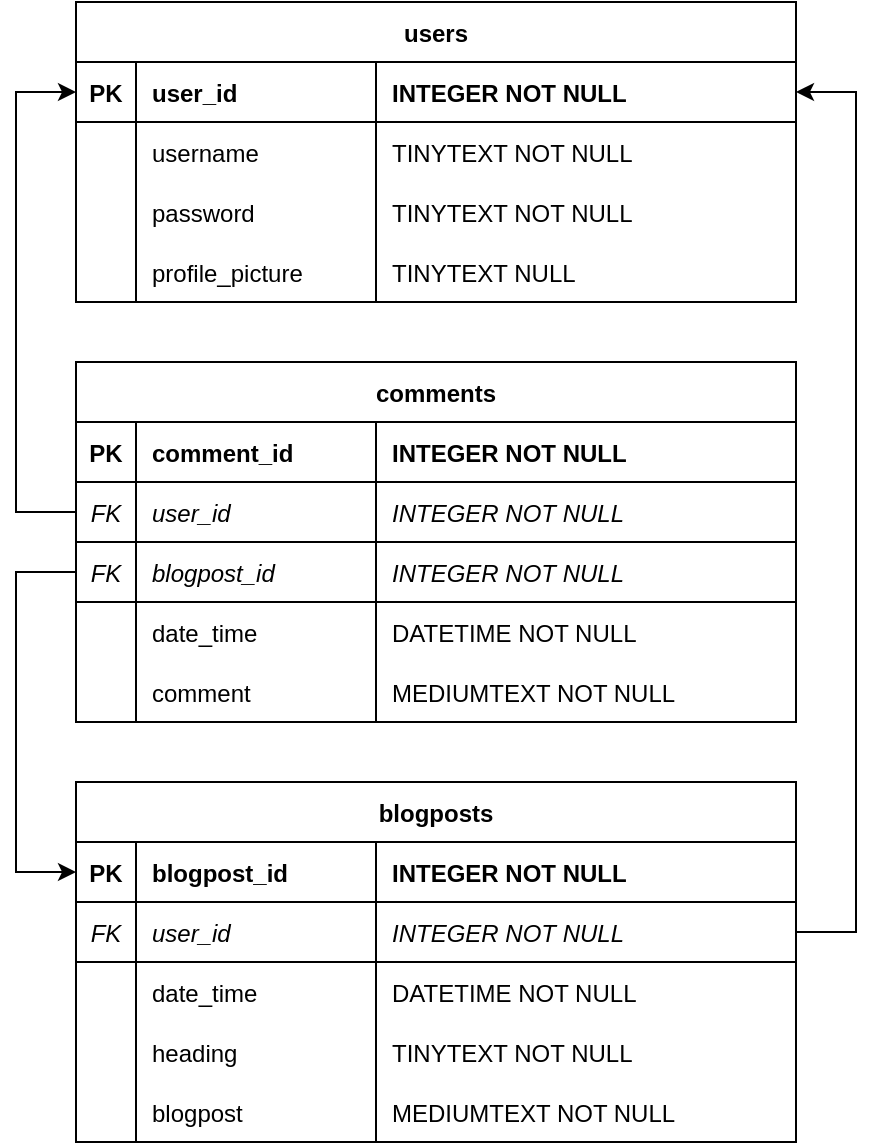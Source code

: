 <mxfile version="21.8.0" type="device">
  <diagram name="Seite-1" id="A0nAn10AG5nD_JCiK4sQ">
    <mxGraphModel dx="1562" dy="3164" grid="1" gridSize="10" guides="1" tooltips="1" connect="1" arrows="1" fold="1" page="1" pageScale="1" pageWidth="827" pageHeight="1169" math="0" shadow="0">
      <root>
        <mxCell id="0" />
        <mxCell id="1" parent="0" />
        <mxCell id="b723AcXn8wl6Y3Nh5lAQ-1" value="users" style="shape=table;startSize=30;container=1;collapsible=1;childLayout=tableLayout;fixedRows=1;rowLines=0;fontStyle=1;align=center;resizeLast=1;" parent="1" vertex="1">
          <mxGeometry x="70" y="-2320" width="360" height="150" as="geometry" />
        </mxCell>
        <mxCell id="b723AcXn8wl6Y3Nh5lAQ-2" value="" style="shape=partialRectangle;collapsible=0;dropTarget=0;pointerEvents=0;fillColor=none;points=[[0,0.5],[1,0.5]];portConstraint=eastwest;top=0;left=0;right=0;bottom=1;" parent="b723AcXn8wl6Y3Nh5lAQ-1" vertex="1">
          <mxGeometry y="30" width="360" height="30" as="geometry" />
        </mxCell>
        <mxCell id="b723AcXn8wl6Y3Nh5lAQ-3" value="PK" style="shape=partialRectangle;overflow=hidden;connectable=0;fillColor=none;top=0;left=0;bottom=0;right=0;fontStyle=1;" parent="b723AcXn8wl6Y3Nh5lAQ-2" vertex="1">
          <mxGeometry width="30" height="30" as="geometry">
            <mxRectangle width="30" height="30" as="alternateBounds" />
          </mxGeometry>
        </mxCell>
        <mxCell id="b723AcXn8wl6Y3Nh5lAQ-4" value="user_id" style="shape=partialRectangle;overflow=hidden;connectable=0;fillColor=none;top=0;left=0;bottom=0;right=0;align=left;spacingLeft=6;fontStyle=1;" parent="b723AcXn8wl6Y3Nh5lAQ-2" vertex="1">
          <mxGeometry x="30" width="120" height="30" as="geometry">
            <mxRectangle width="120" height="30" as="alternateBounds" />
          </mxGeometry>
        </mxCell>
        <mxCell id="b723AcXn8wl6Y3Nh5lAQ-5" value="INTEGER NOT NULL" style="shape=partialRectangle;overflow=hidden;connectable=0;fillColor=none;top=0;left=0;bottom=0;right=0;align=left;spacingLeft=6;fontStyle=1;" parent="b723AcXn8wl6Y3Nh5lAQ-2" vertex="1">
          <mxGeometry x="150" width="210" height="30" as="geometry">
            <mxRectangle width="210" height="30" as="alternateBounds" />
          </mxGeometry>
        </mxCell>
        <mxCell id="b723AcXn8wl6Y3Nh5lAQ-6" value="" style="shape=partialRectangle;collapsible=0;dropTarget=0;pointerEvents=0;fillColor=none;points=[[0,0.5],[1,0.5]];portConstraint=eastwest;top=0;left=0;right=0;bottom=0;" parent="b723AcXn8wl6Y3Nh5lAQ-1" vertex="1">
          <mxGeometry y="60" width="360" height="30" as="geometry" />
        </mxCell>
        <mxCell id="b723AcXn8wl6Y3Nh5lAQ-7" value="" style="shape=partialRectangle;overflow=hidden;connectable=0;fillColor=none;top=0;left=0;bottom=0;right=0;" parent="b723AcXn8wl6Y3Nh5lAQ-6" vertex="1">
          <mxGeometry width="30" height="30" as="geometry">
            <mxRectangle width="30" height="30" as="alternateBounds" />
          </mxGeometry>
        </mxCell>
        <mxCell id="b723AcXn8wl6Y3Nh5lAQ-8" value="username" style="shape=partialRectangle;overflow=hidden;connectable=0;fillColor=none;top=0;left=0;bottom=0;right=0;align=left;spacingLeft=6;" parent="b723AcXn8wl6Y3Nh5lAQ-6" vertex="1">
          <mxGeometry x="30" width="120" height="30" as="geometry">
            <mxRectangle width="120" height="30" as="alternateBounds" />
          </mxGeometry>
        </mxCell>
        <mxCell id="b723AcXn8wl6Y3Nh5lAQ-9" value="TINYTEXT NOT NULL" style="shape=partialRectangle;overflow=hidden;connectable=0;fillColor=none;top=0;left=0;bottom=0;right=0;align=left;spacingLeft=6;" parent="b723AcXn8wl6Y3Nh5lAQ-6" vertex="1">
          <mxGeometry x="150" width="210" height="30" as="geometry">
            <mxRectangle width="210" height="30" as="alternateBounds" />
          </mxGeometry>
        </mxCell>
        <mxCell id="b723AcXn8wl6Y3Nh5lAQ-10" style="shape=partialRectangle;collapsible=0;dropTarget=0;pointerEvents=0;fillColor=none;points=[[0,0.5],[1,0.5]];portConstraint=eastwest;top=0;left=0;right=0;bottom=0;" parent="b723AcXn8wl6Y3Nh5lAQ-1" vertex="1">
          <mxGeometry y="90" width="360" height="30" as="geometry" />
        </mxCell>
        <mxCell id="b723AcXn8wl6Y3Nh5lAQ-11" style="shape=partialRectangle;overflow=hidden;connectable=0;fillColor=none;top=0;left=0;bottom=0;right=0;" parent="b723AcXn8wl6Y3Nh5lAQ-10" vertex="1">
          <mxGeometry width="30" height="30" as="geometry">
            <mxRectangle width="30" height="30" as="alternateBounds" />
          </mxGeometry>
        </mxCell>
        <mxCell id="b723AcXn8wl6Y3Nh5lAQ-12" value="password" style="shape=partialRectangle;overflow=hidden;connectable=0;fillColor=none;top=0;left=0;bottom=0;right=0;align=left;spacingLeft=6;" parent="b723AcXn8wl6Y3Nh5lAQ-10" vertex="1">
          <mxGeometry x="30" width="120" height="30" as="geometry">
            <mxRectangle width="120" height="30" as="alternateBounds" />
          </mxGeometry>
        </mxCell>
        <mxCell id="b723AcXn8wl6Y3Nh5lAQ-13" value="TINYTEXT NOT NULL" style="shape=partialRectangle;overflow=hidden;connectable=0;fillColor=none;top=0;left=0;bottom=0;right=0;align=left;spacingLeft=6;" parent="b723AcXn8wl6Y3Nh5lAQ-10" vertex="1">
          <mxGeometry x="150" width="210" height="30" as="geometry">
            <mxRectangle width="210" height="30" as="alternateBounds" />
          </mxGeometry>
        </mxCell>
        <mxCell id="8yxsa4bEDNNeUkSnKfzB-1" style="shape=partialRectangle;collapsible=0;dropTarget=0;pointerEvents=0;fillColor=none;points=[[0,0.5],[1,0.5]];portConstraint=eastwest;top=0;left=0;right=0;bottom=0;" parent="b723AcXn8wl6Y3Nh5lAQ-1" vertex="1">
          <mxGeometry y="120" width="360" height="30" as="geometry" />
        </mxCell>
        <mxCell id="8yxsa4bEDNNeUkSnKfzB-2" style="shape=partialRectangle;overflow=hidden;connectable=0;fillColor=none;top=0;left=0;bottom=0;right=0;" parent="8yxsa4bEDNNeUkSnKfzB-1" vertex="1">
          <mxGeometry width="30" height="30" as="geometry">
            <mxRectangle width="30" height="30" as="alternateBounds" />
          </mxGeometry>
        </mxCell>
        <mxCell id="8yxsa4bEDNNeUkSnKfzB-3" value="profile_picture" style="shape=partialRectangle;overflow=hidden;connectable=0;fillColor=none;top=0;left=0;bottom=0;right=0;align=left;spacingLeft=6;" parent="8yxsa4bEDNNeUkSnKfzB-1" vertex="1">
          <mxGeometry x="30" width="120" height="30" as="geometry">
            <mxRectangle width="120" height="30" as="alternateBounds" />
          </mxGeometry>
        </mxCell>
        <mxCell id="8yxsa4bEDNNeUkSnKfzB-4" value="TINYTEXT NULL" style="shape=partialRectangle;overflow=hidden;connectable=0;fillColor=none;top=0;left=0;bottom=0;right=0;align=left;spacingLeft=6;" parent="8yxsa4bEDNNeUkSnKfzB-1" vertex="1">
          <mxGeometry x="150" width="210" height="30" as="geometry">
            <mxRectangle width="210" height="30" as="alternateBounds" />
          </mxGeometry>
        </mxCell>
        <mxCell id="b723AcXn8wl6Y3Nh5lAQ-14" value="blogposts" style="shape=table;startSize=30;container=1;collapsible=1;childLayout=tableLayout;fixedRows=1;rowLines=0;fontStyle=1;align=center;resizeLast=1;" parent="1" vertex="1">
          <mxGeometry x="70" y="-1930" width="360" height="180" as="geometry" />
        </mxCell>
        <mxCell id="b723AcXn8wl6Y3Nh5lAQ-15" value="" style="shape=partialRectangle;collapsible=0;dropTarget=0;pointerEvents=0;fillColor=none;points=[[0,0.5],[1,0.5]];portConstraint=eastwest;top=0;left=0;right=0;bottom=1;" parent="b723AcXn8wl6Y3Nh5lAQ-14" vertex="1">
          <mxGeometry y="30" width="360" height="30" as="geometry" />
        </mxCell>
        <mxCell id="b723AcXn8wl6Y3Nh5lAQ-16" value="PK" style="shape=partialRectangle;overflow=hidden;connectable=0;fillColor=none;top=0;left=0;bottom=0;right=0;fontStyle=1;" parent="b723AcXn8wl6Y3Nh5lAQ-15" vertex="1">
          <mxGeometry width="30" height="30" as="geometry">
            <mxRectangle width="30" height="30" as="alternateBounds" />
          </mxGeometry>
        </mxCell>
        <mxCell id="b723AcXn8wl6Y3Nh5lAQ-17" value="blogpost_id" style="shape=partialRectangle;overflow=hidden;connectable=0;fillColor=none;top=0;left=0;bottom=0;right=0;align=left;spacingLeft=6;fontStyle=1;" parent="b723AcXn8wl6Y3Nh5lAQ-15" vertex="1">
          <mxGeometry x="30" width="120" height="30" as="geometry">
            <mxRectangle width="120" height="30" as="alternateBounds" />
          </mxGeometry>
        </mxCell>
        <mxCell id="b723AcXn8wl6Y3Nh5lAQ-18" value="INTEGER NOT NULL" style="shape=partialRectangle;overflow=hidden;connectable=0;fillColor=none;top=0;left=0;bottom=0;right=0;align=left;spacingLeft=6;fontStyle=1;" parent="b723AcXn8wl6Y3Nh5lAQ-15" vertex="1">
          <mxGeometry x="150" width="210" height="30" as="geometry">
            <mxRectangle width="210" height="30" as="alternateBounds" />
          </mxGeometry>
        </mxCell>
        <mxCell id="b723AcXn8wl6Y3Nh5lAQ-27" style="shape=partialRectangle;collapsible=0;dropTarget=0;pointerEvents=0;fillColor=none;points=[[0,0.5],[1,0.5]];portConstraint=eastwest;top=0;left=0;right=0;bottom=1;" parent="b723AcXn8wl6Y3Nh5lAQ-14" vertex="1">
          <mxGeometry y="60" width="360" height="30" as="geometry" />
        </mxCell>
        <mxCell id="b723AcXn8wl6Y3Nh5lAQ-28" value="FK" style="shape=partialRectangle;overflow=hidden;connectable=0;fillColor=none;top=0;left=0;bottom=0;right=0;fontStyle=2;" parent="b723AcXn8wl6Y3Nh5lAQ-27" vertex="1">
          <mxGeometry width="30" height="30" as="geometry">
            <mxRectangle width="30" height="30" as="alternateBounds" />
          </mxGeometry>
        </mxCell>
        <mxCell id="b723AcXn8wl6Y3Nh5lAQ-29" value="user_id" style="shape=partialRectangle;overflow=hidden;connectable=0;fillColor=none;top=0;left=0;bottom=0;right=0;align=left;spacingLeft=6;fontStyle=2;" parent="b723AcXn8wl6Y3Nh5lAQ-27" vertex="1">
          <mxGeometry x="30" width="120" height="30" as="geometry">
            <mxRectangle width="120" height="30" as="alternateBounds" />
          </mxGeometry>
        </mxCell>
        <mxCell id="b723AcXn8wl6Y3Nh5lAQ-30" value="INTEGER NOT NULL" style="shape=partialRectangle;overflow=hidden;connectable=0;fillColor=none;top=0;left=0;bottom=0;right=0;align=left;spacingLeft=6;fontStyle=2;" parent="b723AcXn8wl6Y3Nh5lAQ-27" vertex="1">
          <mxGeometry x="150" width="210" height="30" as="geometry">
            <mxRectangle width="210" height="30" as="alternateBounds" />
          </mxGeometry>
        </mxCell>
        <mxCell id="b723AcXn8wl6Y3Nh5lAQ-23" style="shape=partialRectangle;collapsible=0;dropTarget=0;pointerEvents=0;fillColor=none;points=[[0,0.5],[1,0.5]];portConstraint=eastwest;top=0;left=0;right=0;bottom=0;" parent="b723AcXn8wl6Y3Nh5lAQ-14" vertex="1">
          <mxGeometry y="90" width="360" height="30" as="geometry" />
        </mxCell>
        <mxCell id="b723AcXn8wl6Y3Nh5lAQ-24" style="shape=partialRectangle;overflow=hidden;connectable=0;fillColor=none;top=0;left=0;bottom=0;right=0;" parent="b723AcXn8wl6Y3Nh5lAQ-23" vertex="1">
          <mxGeometry width="30" height="30" as="geometry">
            <mxRectangle width="30" height="30" as="alternateBounds" />
          </mxGeometry>
        </mxCell>
        <mxCell id="b723AcXn8wl6Y3Nh5lAQ-25" value="date_time" style="shape=partialRectangle;overflow=hidden;connectable=0;fillColor=none;top=0;left=0;bottom=0;right=0;align=left;spacingLeft=6;" parent="b723AcXn8wl6Y3Nh5lAQ-23" vertex="1">
          <mxGeometry x="30" width="120" height="30" as="geometry">
            <mxRectangle width="120" height="30" as="alternateBounds" />
          </mxGeometry>
        </mxCell>
        <mxCell id="b723AcXn8wl6Y3Nh5lAQ-26" value="DATETIME NOT NULL" style="shape=partialRectangle;overflow=hidden;connectable=0;fillColor=none;top=0;left=0;bottom=0;right=0;align=left;spacingLeft=6;" parent="b723AcXn8wl6Y3Nh5lAQ-23" vertex="1">
          <mxGeometry x="150" width="210" height="30" as="geometry">
            <mxRectangle width="210" height="30" as="alternateBounds" />
          </mxGeometry>
        </mxCell>
        <mxCell id="I4wa7qSPdMK8R-UxAYCB-9" style="shape=partialRectangle;collapsible=0;dropTarget=0;pointerEvents=0;fillColor=none;points=[[0,0.5],[1,0.5]];portConstraint=eastwest;top=0;left=0;right=0;bottom=0;" parent="b723AcXn8wl6Y3Nh5lAQ-14" vertex="1">
          <mxGeometry y="120" width="360" height="30" as="geometry" />
        </mxCell>
        <mxCell id="I4wa7qSPdMK8R-UxAYCB-10" style="shape=partialRectangle;overflow=hidden;connectable=0;fillColor=none;top=0;left=0;bottom=0;right=0;" parent="I4wa7qSPdMK8R-UxAYCB-9" vertex="1">
          <mxGeometry width="30" height="30" as="geometry">
            <mxRectangle width="30" height="30" as="alternateBounds" />
          </mxGeometry>
        </mxCell>
        <mxCell id="I4wa7qSPdMK8R-UxAYCB-11" value="heading" style="shape=partialRectangle;overflow=hidden;connectable=0;fillColor=none;top=0;left=0;bottom=0;right=0;align=left;spacingLeft=6;" parent="I4wa7qSPdMK8R-UxAYCB-9" vertex="1">
          <mxGeometry x="30" width="120" height="30" as="geometry">
            <mxRectangle width="120" height="30" as="alternateBounds" />
          </mxGeometry>
        </mxCell>
        <mxCell id="I4wa7qSPdMK8R-UxAYCB-12" value="TINYTEXT NOT NULL" style="shape=partialRectangle;overflow=hidden;connectable=0;fillColor=none;top=0;left=0;bottom=0;right=0;align=left;spacingLeft=6;" parent="I4wa7qSPdMK8R-UxAYCB-9" vertex="1">
          <mxGeometry x="150" width="210" height="30" as="geometry">
            <mxRectangle width="210" height="30" as="alternateBounds" />
          </mxGeometry>
        </mxCell>
        <mxCell id="b723AcXn8wl6Y3Nh5lAQ-31" style="shape=partialRectangle;collapsible=0;dropTarget=0;pointerEvents=0;fillColor=none;points=[[0,0.5],[1,0.5]];portConstraint=eastwest;top=0;left=0;right=0;bottom=0;" parent="b723AcXn8wl6Y3Nh5lAQ-14" vertex="1">
          <mxGeometry y="150" width="360" height="30" as="geometry" />
        </mxCell>
        <mxCell id="b723AcXn8wl6Y3Nh5lAQ-32" style="shape=partialRectangle;overflow=hidden;connectable=0;fillColor=none;top=0;left=0;bottom=0;right=0;" parent="b723AcXn8wl6Y3Nh5lAQ-31" vertex="1">
          <mxGeometry width="30" height="30" as="geometry">
            <mxRectangle width="30" height="30" as="alternateBounds" />
          </mxGeometry>
        </mxCell>
        <mxCell id="b723AcXn8wl6Y3Nh5lAQ-33" value="blogpost" style="shape=partialRectangle;overflow=hidden;connectable=0;fillColor=none;top=0;left=0;bottom=0;right=0;align=left;spacingLeft=6;" parent="b723AcXn8wl6Y3Nh5lAQ-31" vertex="1">
          <mxGeometry x="30" width="120" height="30" as="geometry">
            <mxRectangle width="120" height="30" as="alternateBounds" />
          </mxGeometry>
        </mxCell>
        <mxCell id="b723AcXn8wl6Y3Nh5lAQ-34" value="MEDIUMTEXT NOT NULL" style="shape=partialRectangle;overflow=hidden;connectable=0;fillColor=none;top=0;left=0;bottom=0;right=0;align=left;spacingLeft=6;" parent="b723AcXn8wl6Y3Nh5lAQ-31" vertex="1">
          <mxGeometry x="150" width="210" height="30" as="geometry">
            <mxRectangle width="210" height="30" as="alternateBounds" />
          </mxGeometry>
        </mxCell>
        <mxCell id="b723AcXn8wl6Y3Nh5lAQ-35" value="comments" style="shape=table;startSize=30;container=1;collapsible=1;childLayout=tableLayout;fixedRows=1;rowLines=0;fontStyle=1;align=center;resizeLast=1;" parent="1" vertex="1">
          <mxGeometry x="70" y="-2140" width="360" height="180" as="geometry" />
        </mxCell>
        <mxCell id="b723AcXn8wl6Y3Nh5lAQ-36" value="" style="shape=partialRectangle;collapsible=0;dropTarget=0;pointerEvents=0;fillColor=none;points=[[0,0.5],[1,0.5]];portConstraint=eastwest;top=0;left=0;right=0;bottom=1;" parent="b723AcXn8wl6Y3Nh5lAQ-35" vertex="1">
          <mxGeometry y="30" width="360" height="30" as="geometry" />
        </mxCell>
        <mxCell id="b723AcXn8wl6Y3Nh5lAQ-37" value="PK" style="shape=partialRectangle;overflow=hidden;connectable=0;fillColor=none;top=0;left=0;bottom=0;right=0;fontStyle=1;" parent="b723AcXn8wl6Y3Nh5lAQ-36" vertex="1">
          <mxGeometry width="30" height="30" as="geometry">
            <mxRectangle width="30" height="30" as="alternateBounds" />
          </mxGeometry>
        </mxCell>
        <mxCell id="b723AcXn8wl6Y3Nh5lAQ-38" value="comment_id" style="shape=partialRectangle;overflow=hidden;connectable=0;fillColor=none;top=0;left=0;bottom=0;right=0;align=left;spacingLeft=6;fontStyle=1;" parent="b723AcXn8wl6Y3Nh5lAQ-36" vertex="1">
          <mxGeometry x="30" width="120" height="30" as="geometry">
            <mxRectangle width="120" height="30" as="alternateBounds" />
          </mxGeometry>
        </mxCell>
        <mxCell id="b723AcXn8wl6Y3Nh5lAQ-39" value="INTEGER NOT NULL" style="shape=partialRectangle;overflow=hidden;connectable=0;fillColor=none;top=0;left=0;bottom=0;right=0;align=left;spacingLeft=6;fontStyle=1;" parent="b723AcXn8wl6Y3Nh5lAQ-36" vertex="1">
          <mxGeometry x="150" width="210" height="30" as="geometry">
            <mxRectangle width="210" height="30" as="alternateBounds" />
          </mxGeometry>
        </mxCell>
        <mxCell id="b723AcXn8wl6Y3Nh5lAQ-40" style="shape=partialRectangle;collapsible=0;dropTarget=0;pointerEvents=0;fillColor=none;points=[[0,0.5],[1,0.5]];portConstraint=eastwest;top=0;left=0;right=0;bottom=1;" parent="b723AcXn8wl6Y3Nh5lAQ-35" vertex="1">
          <mxGeometry y="60" width="360" height="30" as="geometry" />
        </mxCell>
        <mxCell id="b723AcXn8wl6Y3Nh5lAQ-41" value="FK" style="shape=partialRectangle;overflow=hidden;connectable=0;fillColor=none;top=0;left=0;bottom=0;right=0;fontStyle=2;" parent="b723AcXn8wl6Y3Nh5lAQ-40" vertex="1">
          <mxGeometry width="30" height="30" as="geometry">
            <mxRectangle width="30" height="30" as="alternateBounds" />
          </mxGeometry>
        </mxCell>
        <mxCell id="b723AcXn8wl6Y3Nh5lAQ-42" value="user_id" style="shape=partialRectangle;overflow=hidden;connectable=0;fillColor=none;top=0;left=0;bottom=0;right=0;align=left;spacingLeft=6;fontStyle=2;" parent="b723AcXn8wl6Y3Nh5lAQ-40" vertex="1">
          <mxGeometry x="30" width="120" height="30" as="geometry">
            <mxRectangle width="120" height="30" as="alternateBounds" />
          </mxGeometry>
        </mxCell>
        <mxCell id="b723AcXn8wl6Y3Nh5lAQ-43" value="INTEGER NOT NULL" style="shape=partialRectangle;overflow=hidden;connectable=0;fillColor=none;top=0;left=0;bottom=0;right=0;align=left;spacingLeft=6;fontStyle=2;" parent="b723AcXn8wl6Y3Nh5lAQ-40" vertex="1">
          <mxGeometry x="150" width="210" height="30" as="geometry">
            <mxRectangle width="210" height="30" as="alternateBounds" />
          </mxGeometry>
        </mxCell>
        <mxCell id="b723AcXn8wl6Y3Nh5lAQ-52" style="shape=partialRectangle;collapsible=0;dropTarget=0;pointerEvents=0;fillColor=none;points=[[0,0.5],[1,0.5]];portConstraint=eastwest;top=0;left=0;right=0;bottom=1;" parent="b723AcXn8wl6Y3Nh5lAQ-35" vertex="1">
          <mxGeometry y="90" width="360" height="30" as="geometry" />
        </mxCell>
        <mxCell id="b723AcXn8wl6Y3Nh5lAQ-53" value="FK" style="shape=partialRectangle;overflow=hidden;connectable=0;fillColor=none;top=0;left=0;bottom=0;right=0;fontStyle=2;" parent="b723AcXn8wl6Y3Nh5lAQ-52" vertex="1">
          <mxGeometry width="30" height="30" as="geometry">
            <mxRectangle width="30" height="30" as="alternateBounds" />
          </mxGeometry>
        </mxCell>
        <mxCell id="b723AcXn8wl6Y3Nh5lAQ-54" value="blogpost_id" style="shape=partialRectangle;overflow=hidden;connectable=0;fillColor=none;top=0;left=0;bottom=0;right=0;align=left;spacingLeft=6;fontStyle=2;" parent="b723AcXn8wl6Y3Nh5lAQ-52" vertex="1">
          <mxGeometry x="30" width="120" height="30" as="geometry">
            <mxRectangle width="120" height="30" as="alternateBounds" />
          </mxGeometry>
        </mxCell>
        <mxCell id="b723AcXn8wl6Y3Nh5lAQ-55" value="INTEGER NOT NULL" style="shape=partialRectangle;overflow=hidden;connectable=0;fillColor=none;top=0;left=0;bottom=0;right=0;align=left;spacingLeft=6;fontStyle=2;" parent="b723AcXn8wl6Y3Nh5lAQ-52" vertex="1">
          <mxGeometry x="150" width="210" height="30" as="geometry">
            <mxRectangle width="210" height="30" as="alternateBounds" />
          </mxGeometry>
        </mxCell>
        <mxCell id="b723AcXn8wl6Y3Nh5lAQ-44" style="shape=partialRectangle;collapsible=0;dropTarget=0;pointerEvents=0;fillColor=none;points=[[0,0.5],[1,0.5]];portConstraint=eastwest;top=0;left=0;right=0;bottom=0;" parent="b723AcXn8wl6Y3Nh5lAQ-35" vertex="1">
          <mxGeometry y="120" width="360" height="30" as="geometry" />
        </mxCell>
        <mxCell id="b723AcXn8wl6Y3Nh5lAQ-45" style="shape=partialRectangle;overflow=hidden;connectable=0;fillColor=none;top=0;left=0;bottom=0;right=0;" parent="b723AcXn8wl6Y3Nh5lAQ-44" vertex="1">
          <mxGeometry width="30" height="30" as="geometry">
            <mxRectangle width="30" height="30" as="alternateBounds" />
          </mxGeometry>
        </mxCell>
        <mxCell id="b723AcXn8wl6Y3Nh5lAQ-46" value="date_time" style="shape=partialRectangle;overflow=hidden;connectable=0;fillColor=none;top=0;left=0;bottom=0;right=0;align=left;spacingLeft=6;" parent="b723AcXn8wl6Y3Nh5lAQ-44" vertex="1">
          <mxGeometry x="30" width="120" height="30" as="geometry">
            <mxRectangle width="120" height="30" as="alternateBounds" />
          </mxGeometry>
        </mxCell>
        <mxCell id="b723AcXn8wl6Y3Nh5lAQ-47" value="DATETIME NOT NULL" style="shape=partialRectangle;overflow=hidden;connectable=0;fillColor=none;top=0;left=0;bottom=0;right=0;align=left;spacingLeft=6;" parent="b723AcXn8wl6Y3Nh5lAQ-44" vertex="1">
          <mxGeometry x="150" width="210" height="30" as="geometry">
            <mxRectangle width="210" height="30" as="alternateBounds" />
          </mxGeometry>
        </mxCell>
        <mxCell id="b723AcXn8wl6Y3Nh5lAQ-48" style="shape=partialRectangle;collapsible=0;dropTarget=0;pointerEvents=0;fillColor=none;points=[[0,0.5],[1,0.5]];portConstraint=eastwest;top=0;left=0;right=0;bottom=0;" parent="b723AcXn8wl6Y3Nh5lAQ-35" vertex="1">
          <mxGeometry y="150" width="360" height="30" as="geometry" />
        </mxCell>
        <mxCell id="b723AcXn8wl6Y3Nh5lAQ-49" style="shape=partialRectangle;overflow=hidden;connectable=0;fillColor=none;top=0;left=0;bottom=0;right=0;" parent="b723AcXn8wl6Y3Nh5lAQ-48" vertex="1">
          <mxGeometry width="30" height="30" as="geometry">
            <mxRectangle width="30" height="30" as="alternateBounds" />
          </mxGeometry>
        </mxCell>
        <mxCell id="b723AcXn8wl6Y3Nh5lAQ-50" value="comment" style="shape=partialRectangle;overflow=hidden;connectable=0;fillColor=none;top=0;left=0;bottom=0;right=0;align=left;spacingLeft=6;" parent="b723AcXn8wl6Y3Nh5lAQ-48" vertex="1">
          <mxGeometry x="30" width="120" height="30" as="geometry">
            <mxRectangle width="120" height="30" as="alternateBounds" />
          </mxGeometry>
        </mxCell>
        <mxCell id="b723AcXn8wl6Y3Nh5lAQ-51" value="MEDIUMTEXT NOT NULL" style="shape=partialRectangle;overflow=hidden;connectable=0;fillColor=none;top=0;left=0;bottom=0;right=0;align=left;spacingLeft=6;" parent="b723AcXn8wl6Y3Nh5lAQ-48" vertex="1">
          <mxGeometry x="150" width="210" height="30" as="geometry">
            <mxRectangle width="210" height="30" as="alternateBounds" />
          </mxGeometry>
        </mxCell>
        <mxCell id="8yxsa4bEDNNeUkSnKfzB-6" style="edgeStyle=orthogonalEdgeStyle;rounded=0;orthogonalLoop=1;jettySize=auto;html=1;exitX=0;exitY=0.5;exitDx=0;exitDy=0;entryX=0;entryY=0.5;entryDx=0;entryDy=0;" parent="1" source="b723AcXn8wl6Y3Nh5lAQ-52" target="b723AcXn8wl6Y3Nh5lAQ-15" edge="1">
          <mxGeometry relative="1" as="geometry">
            <Array as="points">
              <mxPoint x="40" y="-2035" />
              <mxPoint x="40" y="-1885" />
            </Array>
          </mxGeometry>
        </mxCell>
        <mxCell id="8yxsa4bEDNNeUkSnKfzB-7" style="edgeStyle=orthogonalEdgeStyle;rounded=0;orthogonalLoop=1;jettySize=auto;html=1;exitX=0;exitY=0.5;exitDx=0;exitDy=0;entryX=0;entryY=0.5;entryDx=0;entryDy=0;" parent="1" source="b723AcXn8wl6Y3Nh5lAQ-40" target="b723AcXn8wl6Y3Nh5lAQ-2" edge="1">
          <mxGeometry relative="1" as="geometry">
            <Array as="points">
              <mxPoint x="40" y="-2065" />
              <mxPoint x="40" y="-2275" />
            </Array>
          </mxGeometry>
        </mxCell>
        <mxCell id="8yxsa4bEDNNeUkSnKfzB-9" style="edgeStyle=orthogonalEdgeStyle;rounded=0;orthogonalLoop=1;jettySize=auto;html=1;exitX=1;exitY=0.5;exitDx=0;exitDy=0;entryX=1;entryY=0.5;entryDx=0;entryDy=0;" parent="1" source="b723AcXn8wl6Y3Nh5lAQ-27" target="b723AcXn8wl6Y3Nh5lAQ-2" edge="1">
          <mxGeometry relative="1" as="geometry">
            <Array as="points">
              <mxPoint x="460" y="-1855" />
              <mxPoint x="460" y="-2275" />
            </Array>
          </mxGeometry>
        </mxCell>
      </root>
    </mxGraphModel>
  </diagram>
</mxfile>
